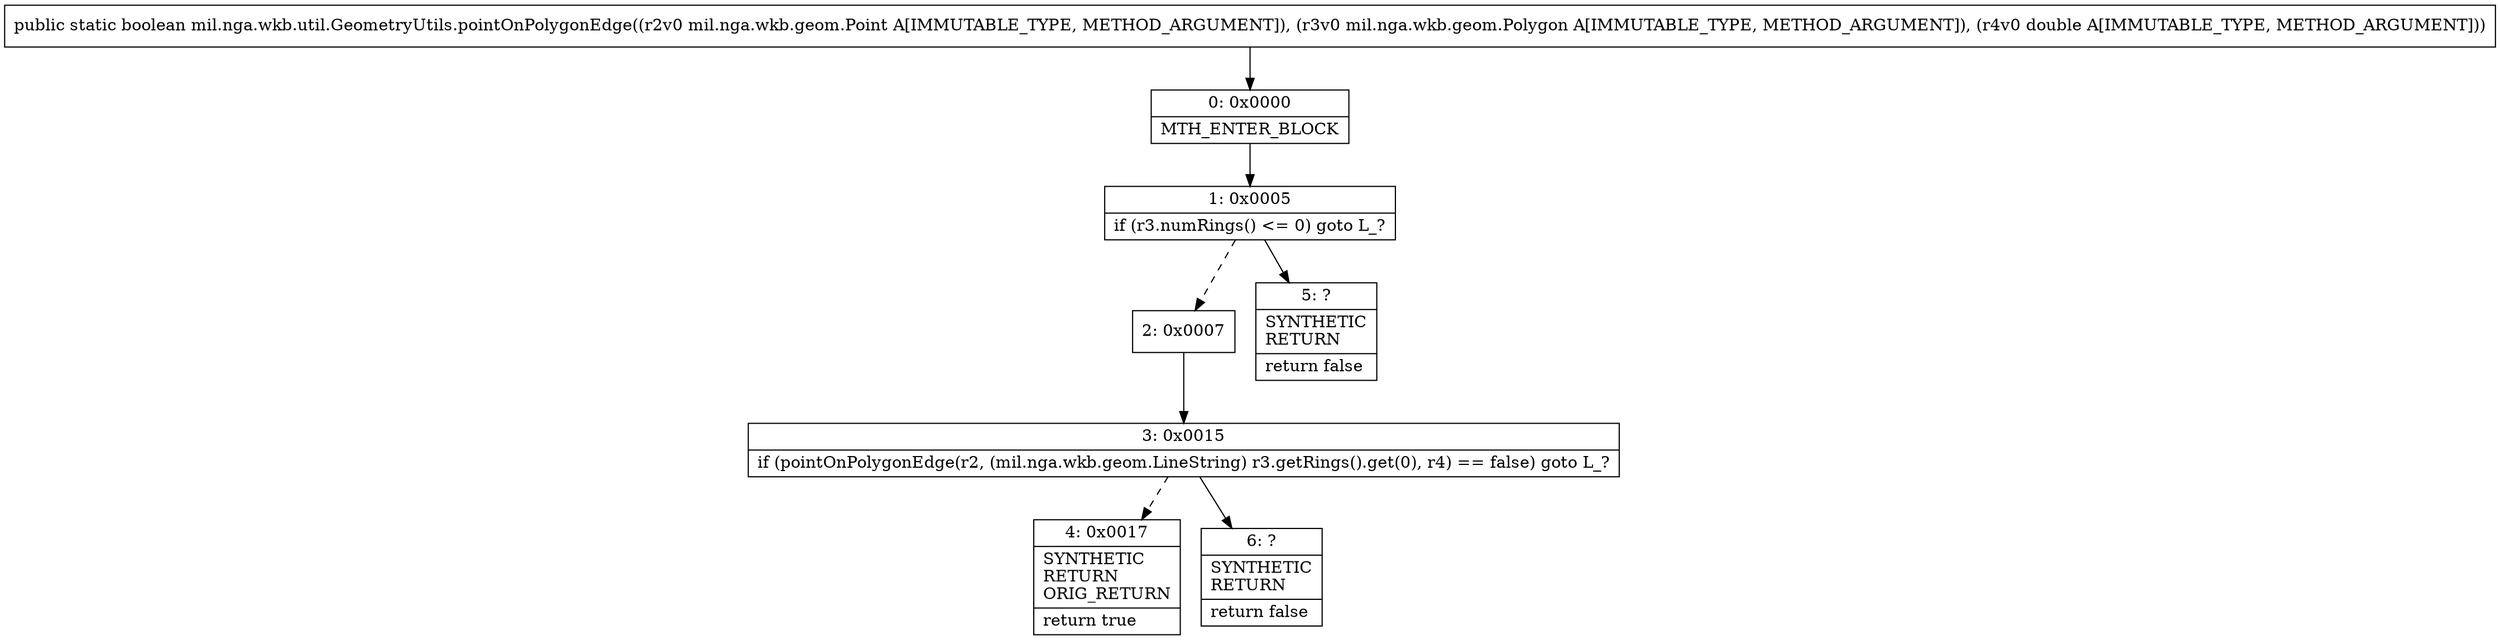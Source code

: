 digraph "CFG formil.nga.wkb.util.GeometryUtils.pointOnPolygonEdge(Lmil\/nga\/wkb\/geom\/Point;Lmil\/nga\/wkb\/geom\/Polygon;D)Z" {
Node_0 [shape=record,label="{0\:\ 0x0000|MTH_ENTER_BLOCK\l}"];
Node_1 [shape=record,label="{1\:\ 0x0005|if (r3.numRings() \<= 0) goto L_?\l}"];
Node_2 [shape=record,label="{2\:\ 0x0007}"];
Node_3 [shape=record,label="{3\:\ 0x0015|if (pointOnPolygonEdge(r2, (mil.nga.wkb.geom.LineString) r3.getRings().get(0), r4) == false) goto L_?\l}"];
Node_4 [shape=record,label="{4\:\ 0x0017|SYNTHETIC\lRETURN\lORIG_RETURN\l|return true\l}"];
Node_5 [shape=record,label="{5\:\ ?|SYNTHETIC\lRETURN\l|return false\l}"];
Node_6 [shape=record,label="{6\:\ ?|SYNTHETIC\lRETURN\l|return false\l}"];
MethodNode[shape=record,label="{public static boolean mil.nga.wkb.util.GeometryUtils.pointOnPolygonEdge((r2v0 mil.nga.wkb.geom.Point A[IMMUTABLE_TYPE, METHOD_ARGUMENT]), (r3v0 mil.nga.wkb.geom.Polygon A[IMMUTABLE_TYPE, METHOD_ARGUMENT]), (r4v0 double A[IMMUTABLE_TYPE, METHOD_ARGUMENT])) }"];
MethodNode -> Node_0;
Node_0 -> Node_1;
Node_1 -> Node_2[style=dashed];
Node_1 -> Node_5;
Node_2 -> Node_3;
Node_3 -> Node_4[style=dashed];
Node_3 -> Node_6;
}

